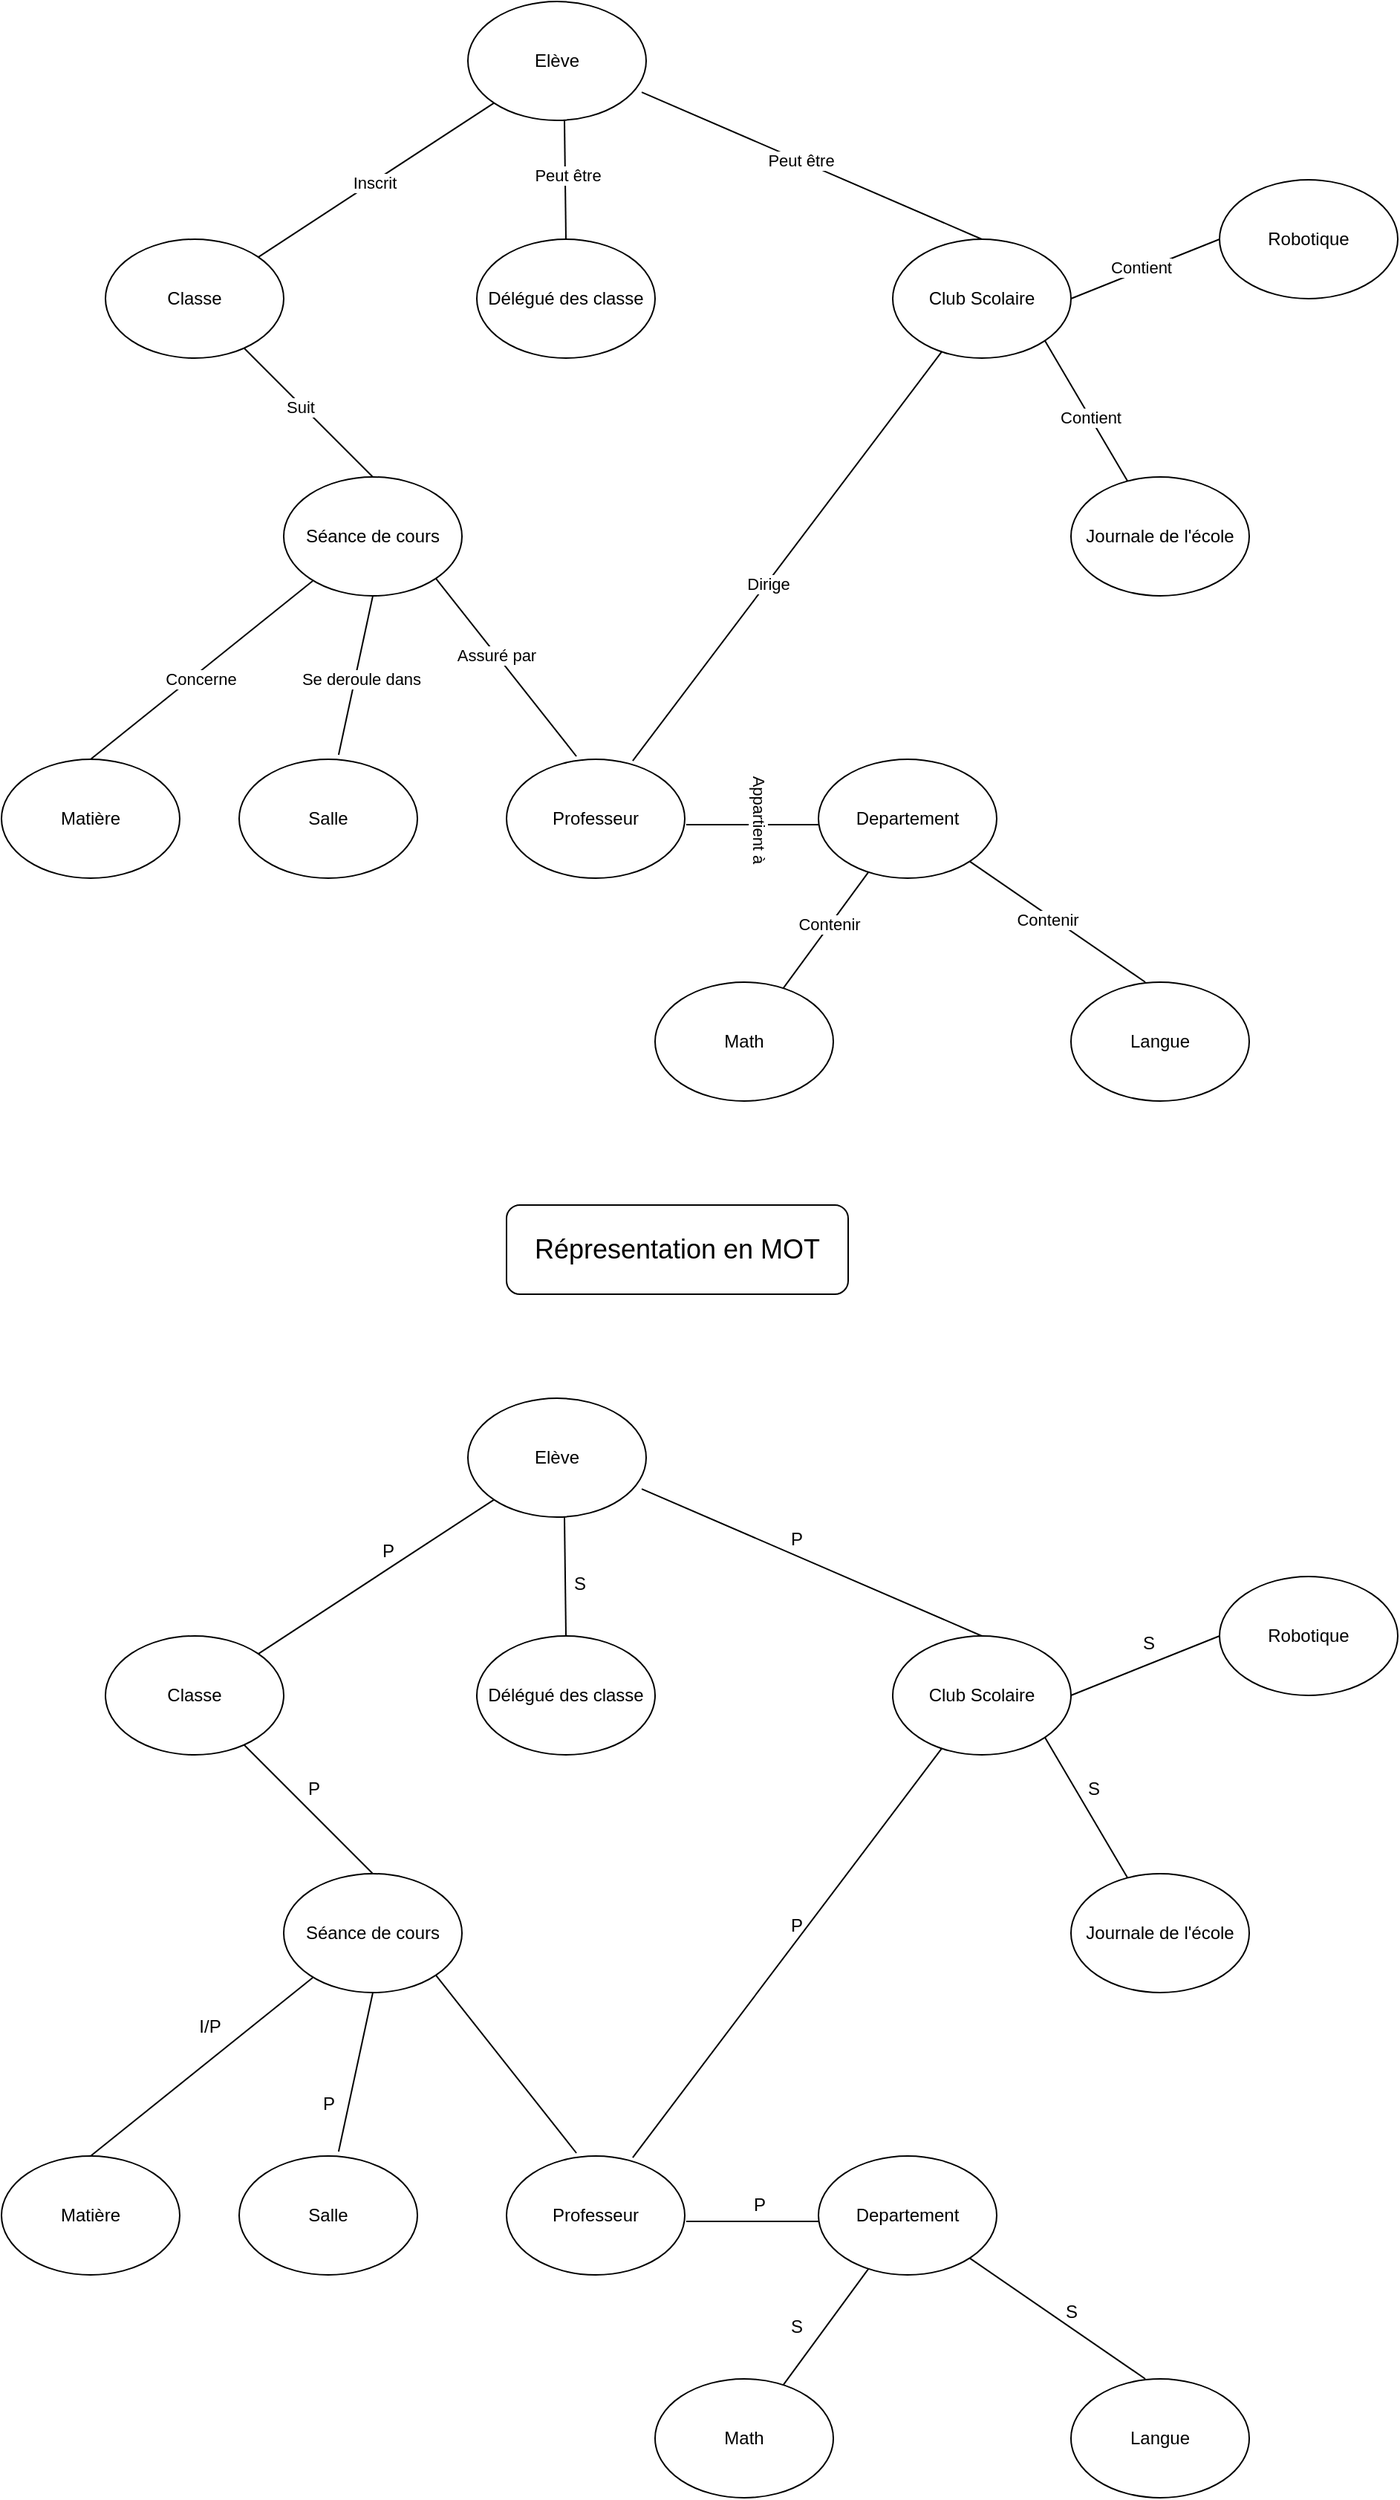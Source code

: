 <mxfile version="26.2.9">
  <diagram name="Page-1" id="GwEaUAwKj3Hzj09Wmr8m">
    <mxGraphModel dx="1428" dy="747" grid="1" gridSize="10" guides="1" tooltips="1" connect="1" arrows="1" fold="1" page="1" pageScale="1" pageWidth="827" pageHeight="1169" math="0" shadow="0">
      <root>
        <mxCell id="0" />
        <mxCell id="1" parent="0" />
        <mxCell id="dp-0xAXFn07IaL6LFe94-1" value="Elève" style="ellipse;whiteSpace=wrap;html=1;" parent="1" vertex="1">
          <mxGeometry x="354" y="20" width="120" height="80" as="geometry" />
        </mxCell>
        <mxCell id="dp-0xAXFn07IaL6LFe94-2" value="Classe" style="ellipse;whiteSpace=wrap;html=1;" parent="1" vertex="1">
          <mxGeometry x="110" y="180" width="120" height="80" as="geometry" />
        </mxCell>
        <mxCell id="dp-0xAXFn07IaL6LFe94-3" value="Club Scolaire" style="ellipse;whiteSpace=wrap;html=1;" parent="1" vertex="1">
          <mxGeometry x="640" y="180" width="120" height="80" as="geometry" />
        </mxCell>
        <mxCell id="dp-0xAXFn07IaL6LFe94-4" value="Délégué des classe" style="ellipse;whiteSpace=wrap;html=1;" parent="1" vertex="1">
          <mxGeometry x="360" y="180" width="120" height="80" as="geometry" />
        </mxCell>
        <mxCell id="dp-0xAXFn07IaL6LFe94-6" value="Journale de l&#39;école" style="ellipse;whiteSpace=wrap;html=1;" parent="1" vertex="1">
          <mxGeometry x="760" y="340" width="120" height="80" as="geometry" />
        </mxCell>
        <mxCell id="dp-0xAXFn07IaL6LFe94-7" value="Séance de cours" style="ellipse;whiteSpace=wrap;html=1;" parent="1" vertex="1">
          <mxGeometry x="230" y="340" width="120" height="80" as="geometry" />
        </mxCell>
        <mxCell id="dp-0xAXFn07IaL6LFe94-8" value="Matière" style="ellipse;whiteSpace=wrap;html=1;" parent="1" vertex="1">
          <mxGeometry x="40" y="530" width="120" height="80" as="geometry" />
        </mxCell>
        <mxCell id="dp-0xAXFn07IaL6LFe94-9" value="Salle" style="ellipse;whiteSpace=wrap;html=1;" parent="1" vertex="1">
          <mxGeometry x="200" y="530" width="120" height="80" as="geometry" />
        </mxCell>
        <mxCell id="dp-0xAXFn07IaL6LFe94-10" value="Professeur" style="ellipse;whiteSpace=wrap;html=1;" parent="1" vertex="1">
          <mxGeometry x="380" y="530" width="120" height="80" as="geometry" />
        </mxCell>
        <mxCell id="dp-0xAXFn07IaL6LFe94-11" value="" style="endArrow=none;html=1;rounded=0;entryX=0;entryY=1;entryDx=0;entryDy=0;" parent="1" source="dp-0xAXFn07IaL6LFe94-2" target="dp-0xAXFn07IaL6LFe94-1" edge="1">
          <mxGeometry width="50" height="50" relative="1" as="geometry">
            <mxPoint x="280" y="170" as="sourcePoint" />
            <mxPoint x="330" y="120" as="targetPoint" />
          </mxGeometry>
        </mxCell>
        <mxCell id="dp-0xAXFn07IaL6LFe94-31" value="Inscrit" style="edgeLabel;html=1;align=center;verticalAlign=middle;resizable=0;points=[];" parent="dp-0xAXFn07IaL6LFe94-11" vertex="1" connectable="0">
          <mxGeometry x="-0.022" y="-1" relative="1" as="geometry">
            <mxPoint as="offset" />
          </mxGeometry>
        </mxCell>
        <mxCell id="dp-0xAXFn07IaL6LFe94-12" value="" style="endArrow=none;html=1;rounded=0;entryX=0;entryY=1;entryDx=0;entryDy=0;exitX=0.5;exitY=0;exitDx=0;exitDy=0;" parent="1" source="dp-0xAXFn07IaL6LFe94-4" edge="1">
          <mxGeometry width="50" height="50" relative="1" as="geometry">
            <mxPoint x="260" y="204" as="sourcePoint" />
            <mxPoint x="419" y="100" as="targetPoint" />
          </mxGeometry>
        </mxCell>
        <mxCell id="dp-0xAXFn07IaL6LFe94-32" value="Peut être" style="edgeLabel;html=1;align=center;verticalAlign=middle;resizable=0;points=[];" parent="dp-0xAXFn07IaL6LFe94-12" vertex="1" connectable="0">
          <mxGeometry x="0.075" y="-1" relative="1" as="geometry">
            <mxPoint as="offset" />
          </mxGeometry>
        </mxCell>
        <mxCell id="dp-0xAXFn07IaL6LFe94-13" value="" style="endArrow=none;html=1;rounded=0;entryX=0.975;entryY=0.763;entryDx=0;entryDy=0;entryPerimeter=0;" parent="1" target="dp-0xAXFn07IaL6LFe94-1" edge="1">
          <mxGeometry width="50" height="50" relative="1" as="geometry">
            <mxPoint x="700" y="180" as="sourcePoint" />
            <mxPoint x="859" y="76" as="targetPoint" />
          </mxGeometry>
        </mxCell>
        <mxCell id="dp-0xAXFn07IaL6LFe94-33" value="Peut être" style="edgeLabel;html=1;align=center;verticalAlign=middle;resizable=0;points=[];" parent="dp-0xAXFn07IaL6LFe94-13" vertex="1" connectable="0">
          <mxGeometry x="0.066" relative="1" as="geometry">
            <mxPoint as="offset" />
          </mxGeometry>
        </mxCell>
        <mxCell id="dp-0xAXFn07IaL6LFe94-14" value="" style="endArrow=none;html=1;rounded=0;entryX=0.5;entryY=0;entryDx=0;entryDy=0;" parent="1" source="dp-0xAXFn07IaL6LFe94-2" target="dp-0xAXFn07IaL6LFe94-7" edge="1">
          <mxGeometry width="50" height="50" relative="1" as="geometry">
            <mxPoint x="243" y="222" as="sourcePoint" />
            <mxPoint x="402" y="118" as="targetPoint" />
          </mxGeometry>
        </mxCell>
        <mxCell id="dp-0xAXFn07IaL6LFe94-35" value="Suit" style="edgeLabel;html=1;align=center;verticalAlign=middle;resizable=0;points=[];" parent="dp-0xAXFn07IaL6LFe94-14" vertex="1" connectable="0">
          <mxGeometry x="-0.13" y="-1" relative="1" as="geometry">
            <mxPoint y="1" as="offset" />
          </mxGeometry>
        </mxCell>
        <mxCell id="dp-0xAXFn07IaL6LFe94-15" value="" style="endArrow=none;html=1;rounded=0;entryX=0;entryY=1;entryDx=0;entryDy=0;exitX=0.5;exitY=0;exitDx=0;exitDy=0;" parent="1" source="dp-0xAXFn07IaL6LFe94-8" edge="1">
          <mxGeometry width="50" height="50" relative="1" as="geometry">
            <mxPoint x="90.5" y="514" as="sourcePoint" />
            <mxPoint x="249.5" y="410" as="targetPoint" />
          </mxGeometry>
        </mxCell>
        <mxCell id="dp-0xAXFn07IaL6LFe94-37" value="Concerne" style="edgeLabel;html=1;align=center;verticalAlign=middle;resizable=0;points=[];" parent="dp-0xAXFn07IaL6LFe94-15" vertex="1" connectable="0">
          <mxGeometry x="-0.053" y="-4" relative="1" as="geometry">
            <mxPoint as="offset" />
          </mxGeometry>
        </mxCell>
        <mxCell id="dp-0xAXFn07IaL6LFe94-16" value="" style="endArrow=none;html=1;rounded=0;entryX=0.5;entryY=1;entryDx=0;entryDy=0;exitX=0.558;exitY=-0.037;exitDx=0;exitDy=0;exitPerimeter=0;" parent="1" source="dp-0xAXFn07IaL6LFe94-9" target="dp-0xAXFn07IaL6LFe94-7" edge="1">
          <mxGeometry width="50" height="50" relative="1" as="geometry">
            <mxPoint x="230" y="514" as="sourcePoint" />
            <mxPoint x="389" y="410" as="targetPoint" />
          </mxGeometry>
        </mxCell>
        <mxCell id="dp-0xAXFn07IaL6LFe94-36" value="Se deroule dans" style="edgeLabel;html=1;align=center;verticalAlign=middle;resizable=0;points=[];" parent="dp-0xAXFn07IaL6LFe94-16" vertex="1" connectable="0">
          <mxGeometry x="-0.031" y="-4" relative="1" as="geometry">
            <mxPoint as="offset" />
          </mxGeometry>
        </mxCell>
        <mxCell id="dp-0xAXFn07IaL6LFe94-17" value="" style="endArrow=none;html=1;rounded=0;entryX=0.392;entryY=-0.025;entryDx=0;entryDy=0;exitX=1;exitY=1;exitDx=0;exitDy=0;entryPerimeter=0;" parent="1" source="dp-0xAXFn07IaL6LFe94-7" target="dp-0xAXFn07IaL6LFe94-10" edge="1">
          <mxGeometry width="50" height="50" relative="1" as="geometry">
            <mxPoint x="360.5" y="484" as="sourcePoint" />
            <mxPoint x="519.5" y="380" as="targetPoint" />
          </mxGeometry>
        </mxCell>
        <mxCell id="dp-0xAXFn07IaL6LFe94-38" value="Assuré par" style="edgeLabel;html=1;align=center;verticalAlign=middle;resizable=0;points=[];" parent="dp-0xAXFn07IaL6LFe94-17" vertex="1" connectable="0">
          <mxGeometry x="-0.149" relative="1" as="geometry">
            <mxPoint as="offset" />
          </mxGeometry>
        </mxCell>
        <mxCell id="dp-0xAXFn07IaL6LFe94-18" value="Departement" style="ellipse;whiteSpace=wrap;html=1;" parent="1" vertex="1">
          <mxGeometry x="590" y="530" width="120" height="80" as="geometry" />
        </mxCell>
        <mxCell id="dp-0xAXFn07IaL6LFe94-20" value="Langue" style="ellipse;whiteSpace=wrap;html=1;" parent="1" vertex="1">
          <mxGeometry x="760" y="680" width="120" height="80" as="geometry" />
        </mxCell>
        <mxCell id="dp-0xAXFn07IaL6LFe94-21" value="Math" style="ellipse;whiteSpace=wrap;html=1;" parent="1" vertex="1">
          <mxGeometry x="480" y="680" width="120" height="80" as="geometry" />
        </mxCell>
        <mxCell id="dp-0xAXFn07IaL6LFe94-22" value="" style="endArrow=none;html=1;rounded=0;" parent="1" source="dp-0xAXFn07IaL6LFe94-21" target="dp-0xAXFn07IaL6LFe94-18" edge="1">
          <mxGeometry width="50" height="50" relative="1" as="geometry">
            <mxPoint x="270" y="750" as="sourcePoint" />
            <mxPoint x="394.143" y="735.795" as="targetPoint" />
          </mxGeometry>
        </mxCell>
        <mxCell id="dp-0xAXFn07IaL6LFe94-40" value="Contenir" style="edgeLabel;html=1;align=center;verticalAlign=middle;resizable=0;points=[];" parent="dp-0xAXFn07IaL6LFe94-22" vertex="1" connectable="0">
          <mxGeometry x="0.091" y="1" relative="1" as="geometry">
            <mxPoint as="offset" />
          </mxGeometry>
        </mxCell>
        <mxCell id="dp-0xAXFn07IaL6LFe94-23" value="" style="endArrow=none;html=1;rounded=0;exitX=0.417;exitY=0;exitDx=0;exitDy=0;exitPerimeter=0;" parent="1" source="dp-0xAXFn07IaL6LFe94-20" target="dp-0xAXFn07IaL6LFe94-18" edge="1">
          <mxGeometry width="50" height="50" relative="1" as="geometry">
            <mxPoint x="620.5" y="760" as="sourcePoint" />
            <mxPoint x="500" y="720" as="targetPoint" />
          </mxGeometry>
        </mxCell>
        <mxCell id="dp-0xAXFn07IaL6LFe94-41" value="Contenir" style="edgeLabel;html=1;align=center;verticalAlign=middle;resizable=0;points=[];" parent="dp-0xAXFn07IaL6LFe94-23" vertex="1" connectable="0">
          <mxGeometry x="0.109" y="3" relative="1" as="geometry">
            <mxPoint x="1" as="offset" />
          </mxGeometry>
        </mxCell>
        <mxCell id="dp-0xAXFn07IaL6LFe94-25" value="" style="endArrow=none;html=1;rounded=0;" parent="1" edge="1">
          <mxGeometry width="50" height="50" relative="1" as="geometry">
            <mxPoint x="501" y="574" as="sourcePoint" />
            <mxPoint x="590" y="574" as="targetPoint" />
          </mxGeometry>
        </mxCell>
        <mxCell id="dp-0xAXFn07IaL6LFe94-39" value="Appartient à" style="edgeLabel;html=1;align=center;verticalAlign=middle;resizable=0;points=[];rotation=90;" parent="dp-0xAXFn07IaL6LFe94-25" vertex="1" connectable="0">
          <mxGeometry x="-0.258" y="-1" relative="1" as="geometry">
            <mxPoint x="16" y="-5" as="offset" />
          </mxGeometry>
        </mxCell>
        <mxCell id="dp-0xAXFn07IaL6LFe94-26" value="" style="endArrow=none;html=1;rounded=0;exitX=0.708;exitY=0.013;exitDx=0;exitDy=0;exitPerimeter=0;" parent="1" source="dp-0xAXFn07IaL6LFe94-10" target="dp-0xAXFn07IaL6LFe94-3" edge="1">
          <mxGeometry width="50" height="50" relative="1" as="geometry">
            <mxPoint x="460" y="534" as="sourcePoint" />
            <mxPoint x="619" y="430" as="targetPoint" />
          </mxGeometry>
        </mxCell>
        <mxCell id="dp-0xAXFn07IaL6LFe94-34" value="Dirige" style="edgeLabel;html=1;align=center;verticalAlign=middle;resizable=0;points=[];" parent="dp-0xAXFn07IaL6LFe94-26" vertex="1" connectable="0">
          <mxGeometry x="-0.132" y="-1" relative="1" as="geometry">
            <mxPoint as="offset" />
          </mxGeometry>
        </mxCell>
        <mxCell id="dp-0xAXFn07IaL6LFe94-27" value="Robotique" style="ellipse;whiteSpace=wrap;html=1;" parent="1" vertex="1">
          <mxGeometry x="860" y="140" width="120" height="80" as="geometry" />
        </mxCell>
        <mxCell id="dp-0xAXFn07IaL6LFe94-29" value="" style="endArrow=none;html=1;rounded=0;entryX=1;entryY=1;entryDx=0;entryDy=0;" parent="1" source="dp-0xAXFn07IaL6LFe94-6" target="dp-0xAXFn07IaL6LFe94-3" edge="1">
          <mxGeometry width="50" height="50" relative="1" as="geometry">
            <mxPoint x="620" y="374" as="sourcePoint" />
            <mxPoint x="779" y="270" as="targetPoint" />
          </mxGeometry>
        </mxCell>
        <mxCell id="dp-0xAXFn07IaL6LFe94-42" value="Contient" style="edgeLabel;html=1;align=center;verticalAlign=middle;resizable=0;points=[];" parent="dp-0xAXFn07IaL6LFe94-29" vertex="1" connectable="0">
          <mxGeometry x="-0.096" relative="1" as="geometry">
            <mxPoint as="offset" />
          </mxGeometry>
        </mxCell>
        <mxCell id="dp-0xAXFn07IaL6LFe94-30" value="" style="endArrow=none;html=1;rounded=0;entryX=0;entryY=0.5;entryDx=0;entryDy=0;" parent="1" target="dp-0xAXFn07IaL6LFe94-27" edge="1">
          <mxGeometry width="50" height="50" relative="1" as="geometry">
            <mxPoint x="760" y="220" as="sourcePoint" />
            <mxPoint x="919" y="116" as="targetPoint" />
          </mxGeometry>
        </mxCell>
        <mxCell id="dp-0xAXFn07IaL6LFe94-43" value="Contient" style="edgeLabel;html=1;align=center;verticalAlign=middle;resizable=0;points=[];" parent="dp-0xAXFn07IaL6LFe94-30" vertex="1" connectable="0">
          <mxGeometry x="-0.045" y="2" relative="1" as="geometry">
            <mxPoint as="offset" />
          </mxGeometry>
        </mxCell>
        <mxCell id="ko9nkcD8DwinSPWC0sSh-1" value="&lt;font style=&quot;font-size: 18px;&quot;&gt;Répresentation en MOT&lt;/font&gt;" style="rounded=1;whiteSpace=wrap;html=1;" vertex="1" parent="1">
          <mxGeometry x="380" y="830" width="230" height="60" as="geometry" />
        </mxCell>
        <mxCell id="ko9nkcD8DwinSPWC0sSh-2" value="Elève" style="ellipse;whiteSpace=wrap;html=1;" vertex="1" parent="1">
          <mxGeometry x="354" y="960" width="120" height="80" as="geometry" />
        </mxCell>
        <mxCell id="ko9nkcD8DwinSPWC0sSh-3" value="Classe" style="ellipse;whiteSpace=wrap;html=1;" vertex="1" parent="1">
          <mxGeometry x="110" y="1120" width="120" height="80" as="geometry" />
        </mxCell>
        <mxCell id="ko9nkcD8DwinSPWC0sSh-4" value="Club Scolaire" style="ellipse;whiteSpace=wrap;html=1;" vertex="1" parent="1">
          <mxGeometry x="640" y="1120" width="120" height="80" as="geometry" />
        </mxCell>
        <mxCell id="ko9nkcD8DwinSPWC0sSh-5" value="Délégué des classe" style="ellipse;whiteSpace=wrap;html=1;" vertex="1" parent="1">
          <mxGeometry x="360" y="1120" width="120" height="80" as="geometry" />
        </mxCell>
        <mxCell id="ko9nkcD8DwinSPWC0sSh-6" value="Journale de l&#39;école" style="ellipse;whiteSpace=wrap;html=1;" vertex="1" parent="1">
          <mxGeometry x="760" y="1280" width="120" height="80" as="geometry" />
        </mxCell>
        <mxCell id="ko9nkcD8DwinSPWC0sSh-7" value="Séance de cours" style="ellipse;whiteSpace=wrap;html=1;" vertex="1" parent="1">
          <mxGeometry x="230" y="1280" width="120" height="80" as="geometry" />
        </mxCell>
        <mxCell id="ko9nkcD8DwinSPWC0sSh-8" value="Matière" style="ellipse;whiteSpace=wrap;html=1;" vertex="1" parent="1">
          <mxGeometry x="40" y="1470" width="120" height="80" as="geometry" />
        </mxCell>
        <mxCell id="ko9nkcD8DwinSPWC0sSh-9" value="Salle" style="ellipse;whiteSpace=wrap;html=1;" vertex="1" parent="1">
          <mxGeometry x="200" y="1470" width="120" height="80" as="geometry" />
        </mxCell>
        <mxCell id="ko9nkcD8DwinSPWC0sSh-10" value="Professeur" style="ellipse;whiteSpace=wrap;html=1;" vertex="1" parent="1">
          <mxGeometry x="380" y="1470" width="120" height="80" as="geometry" />
        </mxCell>
        <mxCell id="ko9nkcD8DwinSPWC0sSh-11" value="" style="endArrow=none;html=1;rounded=0;entryX=0;entryY=1;entryDx=0;entryDy=0;" edge="1" parent="1" source="ko9nkcD8DwinSPWC0sSh-3" target="ko9nkcD8DwinSPWC0sSh-2">
          <mxGeometry width="50" height="50" relative="1" as="geometry">
            <mxPoint x="280" y="1110" as="sourcePoint" />
            <mxPoint x="330" y="1060" as="targetPoint" />
          </mxGeometry>
        </mxCell>
        <mxCell id="ko9nkcD8DwinSPWC0sSh-13" value="" style="endArrow=none;html=1;rounded=0;entryX=0;entryY=1;entryDx=0;entryDy=0;exitX=0.5;exitY=0;exitDx=0;exitDy=0;" edge="1" parent="1" source="ko9nkcD8DwinSPWC0sSh-5">
          <mxGeometry width="50" height="50" relative="1" as="geometry">
            <mxPoint x="260" y="1144" as="sourcePoint" />
            <mxPoint x="419" y="1040" as="targetPoint" />
          </mxGeometry>
        </mxCell>
        <mxCell id="ko9nkcD8DwinSPWC0sSh-15" value="" style="endArrow=none;html=1;rounded=0;entryX=0.975;entryY=0.763;entryDx=0;entryDy=0;entryPerimeter=0;" edge="1" parent="1" target="ko9nkcD8DwinSPWC0sSh-2">
          <mxGeometry width="50" height="50" relative="1" as="geometry">
            <mxPoint x="700" y="1120" as="sourcePoint" />
            <mxPoint x="859" y="1016" as="targetPoint" />
          </mxGeometry>
        </mxCell>
        <mxCell id="ko9nkcD8DwinSPWC0sSh-17" value="" style="endArrow=none;html=1;rounded=0;entryX=0.5;entryY=0;entryDx=0;entryDy=0;" edge="1" parent="1" source="ko9nkcD8DwinSPWC0sSh-3" target="ko9nkcD8DwinSPWC0sSh-7">
          <mxGeometry width="50" height="50" relative="1" as="geometry">
            <mxPoint x="243" y="1162" as="sourcePoint" />
            <mxPoint x="402" y="1058" as="targetPoint" />
          </mxGeometry>
        </mxCell>
        <mxCell id="ko9nkcD8DwinSPWC0sSh-19" value="" style="endArrow=none;html=1;rounded=0;entryX=0;entryY=1;entryDx=0;entryDy=0;exitX=0.5;exitY=0;exitDx=0;exitDy=0;" edge="1" parent="1" source="ko9nkcD8DwinSPWC0sSh-8">
          <mxGeometry width="50" height="50" relative="1" as="geometry">
            <mxPoint x="90.5" y="1454" as="sourcePoint" />
            <mxPoint x="249.5" y="1350" as="targetPoint" />
          </mxGeometry>
        </mxCell>
        <mxCell id="ko9nkcD8DwinSPWC0sSh-21" value="" style="endArrow=none;html=1;rounded=0;entryX=0.5;entryY=1;entryDx=0;entryDy=0;exitX=0.558;exitY=-0.037;exitDx=0;exitDy=0;exitPerimeter=0;" edge="1" parent="1" source="ko9nkcD8DwinSPWC0sSh-9" target="ko9nkcD8DwinSPWC0sSh-7">
          <mxGeometry width="50" height="50" relative="1" as="geometry">
            <mxPoint x="230" y="1454" as="sourcePoint" />
            <mxPoint x="389" y="1350" as="targetPoint" />
          </mxGeometry>
        </mxCell>
        <mxCell id="ko9nkcD8DwinSPWC0sSh-23" value="" style="endArrow=none;html=1;rounded=0;entryX=0.392;entryY=-0.025;entryDx=0;entryDy=0;exitX=1;exitY=1;exitDx=0;exitDy=0;entryPerimeter=0;" edge="1" parent="1" source="ko9nkcD8DwinSPWC0sSh-7" target="ko9nkcD8DwinSPWC0sSh-10">
          <mxGeometry width="50" height="50" relative="1" as="geometry">
            <mxPoint x="360.5" y="1424" as="sourcePoint" />
            <mxPoint x="519.5" y="1320" as="targetPoint" />
          </mxGeometry>
        </mxCell>
        <mxCell id="ko9nkcD8DwinSPWC0sSh-25" value="Departement" style="ellipse;whiteSpace=wrap;html=1;" vertex="1" parent="1">
          <mxGeometry x="590" y="1470" width="120" height="80" as="geometry" />
        </mxCell>
        <mxCell id="ko9nkcD8DwinSPWC0sSh-26" value="Langue" style="ellipse;whiteSpace=wrap;html=1;" vertex="1" parent="1">
          <mxGeometry x="760" y="1620" width="120" height="80" as="geometry" />
        </mxCell>
        <mxCell id="ko9nkcD8DwinSPWC0sSh-27" value="Math" style="ellipse;whiteSpace=wrap;html=1;" vertex="1" parent="1">
          <mxGeometry x="480" y="1620" width="120" height="80" as="geometry" />
        </mxCell>
        <mxCell id="ko9nkcD8DwinSPWC0sSh-28" value="" style="endArrow=none;html=1;rounded=0;" edge="1" parent="1" source="ko9nkcD8DwinSPWC0sSh-27" target="ko9nkcD8DwinSPWC0sSh-25">
          <mxGeometry width="50" height="50" relative="1" as="geometry">
            <mxPoint x="270" y="1690" as="sourcePoint" />
            <mxPoint x="394.143" y="1675.795" as="targetPoint" />
          </mxGeometry>
        </mxCell>
        <mxCell id="ko9nkcD8DwinSPWC0sSh-30" value="" style="endArrow=none;html=1;rounded=0;exitX=0.417;exitY=0;exitDx=0;exitDy=0;exitPerimeter=0;" edge="1" parent="1" source="ko9nkcD8DwinSPWC0sSh-26" target="ko9nkcD8DwinSPWC0sSh-25">
          <mxGeometry width="50" height="50" relative="1" as="geometry">
            <mxPoint x="620.5" y="1700" as="sourcePoint" />
            <mxPoint x="500" y="1660" as="targetPoint" />
          </mxGeometry>
        </mxCell>
        <mxCell id="ko9nkcD8DwinSPWC0sSh-32" value="" style="endArrow=none;html=1;rounded=0;" edge="1" parent="1">
          <mxGeometry width="50" height="50" relative="1" as="geometry">
            <mxPoint x="501" y="1514" as="sourcePoint" />
            <mxPoint x="590" y="1514" as="targetPoint" />
          </mxGeometry>
        </mxCell>
        <mxCell id="ko9nkcD8DwinSPWC0sSh-34" value="" style="endArrow=none;html=1;rounded=0;exitX=0.708;exitY=0.013;exitDx=0;exitDy=0;exitPerimeter=0;" edge="1" parent="1" source="ko9nkcD8DwinSPWC0sSh-10" target="ko9nkcD8DwinSPWC0sSh-4">
          <mxGeometry width="50" height="50" relative="1" as="geometry">
            <mxPoint x="460" y="1474" as="sourcePoint" />
            <mxPoint x="619" y="1370" as="targetPoint" />
          </mxGeometry>
        </mxCell>
        <mxCell id="ko9nkcD8DwinSPWC0sSh-36" value="Robotique" style="ellipse;whiteSpace=wrap;html=1;" vertex="1" parent="1">
          <mxGeometry x="860" y="1080" width="120" height="80" as="geometry" />
        </mxCell>
        <mxCell id="ko9nkcD8DwinSPWC0sSh-37" value="" style="endArrow=none;html=1;rounded=0;entryX=1;entryY=1;entryDx=0;entryDy=0;" edge="1" parent="1" source="ko9nkcD8DwinSPWC0sSh-6" target="ko9nkcD8DwinSPWC0sSh-4">
          <mxGeometry width="50" height="50" relative="1" as="geometry">
            <mxPoint x="620" y="1314" as="sourcePoint" />
            <mxPoint x="779" y="1210" as="targetPoint" />
          </mxGeometry>
        </mxCell>
        <mxCell id="ko9nkcD8DwinSPWC0sSh-39" value="" style="endArrow=none;html=1;rounded=0;entryX=0;entryY=0.5;entryDx=0;entryDy=0;" edge="1" parent="1" target="ko9nkcD8DwinSPWC0sSh-36">
          <mxGeometry width="50" height="50" relative="1" as="geometry">
            <mxPoint x="760" y="1160" as="sourcePoint" />
            <mxPoint x="919" y="1056" as="targetPoint" />
          </mxGeometry>
        </mxCell>
        <mxCell id="ko9nkcD8DwinSPWC0sSh-45" value="S" style="text;html=1;align=center;verticalAlign=middle;resizable=0;points=[];autosize=1;strokeColor=none;fillColor=none;" vertex="1" parent="1">
          <mxGeometry x="797" y="1110" width="30" height="30" as="geometry" />
        </mxCell>
        <mxCell id="ko9nkcD8DwinSPWC0sSh-46" value="S" style="text;html=1;align=center;verticalAlign=middle;resizable=0;points=[];autosize=1;strokeColor=none;fillColor=none;" vertex="1" parent="1">
          <mxGeometry x="745" y="1560" width="30" height="30" as="geometry" />
        </mxCell>
        <mxCell id="ko9nkcD8DwinSPWC0sSh-47" value="S" style="text;html=1;align=center;verticalAlign=middle;resizable=0;points=[];autosize=1;strokeColor=none;fillColor=none;" vertex="1" parent="1">
          <mxGeometry x="560" y="1570" width="30" height="30" as="geometry" />
        </mxCell>
        <mxCell id="ko9nkcD8DwinSPWC0sSh-48" value="S" style="text;html=1;align=center;verticalAlign=middle;resizable=0;points=[];autosize=1;strokeColor=none;fillColor=none;" vertex="1" parent="1">
          <mxGeometry x="760" y="1208" width="30" height="30" as="geometry" />
        </mxCell>
        <mxCell id="ko9nkcD8DwinSPWC0sSh-49" value="S" style="text;html=1;align=center;verticalAlign=middle;resizable=0;points=[];autosize=1;strokeColor=none;fillColor=none;" vertex="1" parent="1">
          <mxGeometry x="414" y="1070" width="30" height="30" as="geometry" />
        </mxCell>
        <mxCell id="ko9nkcD8DwinSPWC0sSh-50" value="P" style="text;html=1;align=center;verticalAlign=middle;resizable=0;points=[];autosize=1;strokeColor=none;fillColor=none;" vertex="1" parent="1">
          <mxGeometry x="560" y="1300" width="30" height="30" as="geometry" />
        </mxCell>
        <mxCell id="ko9nkcD8DwinSPWC0sSh-51" value="P" style="text;html=1;align=center;verticalAlign=middle;resizable=0;points=[];autosize=1;strokeColor=none;fillColor=none;" vertex="1" parent="1">
          <mxGeometry x="535" y="1488" width="30" height="30" as="geometry" />
        </mxCell>
        <mxCell id="ko9nkcD8DwinSPWC0sSh-52" value="I/P" style="text;html=1;align=center;verticalAlign=middle;resizable=0;points=[];autosize=1;strokeColor=none;fillColor=none;" vertex="1" parent="1">
          <mxGeometry x="160" y="1368" width="40" height="30" as="geometry" />
        </mxCell>
        <mxCell id="ko9nkcD8DwinSPWC0sSh-53" value="P" style="text;html=1;align=center;verticalAlign=middle;resizable=0;points=[];autosize=1;strokeColor=none;fillColor=none;" vertex="1" parent="1">
          <mxGeometry x="245" y="1420" width="30" height="30" as="geometry" />
        </mxCell>
        <mxCell id="ko9nkcD8DwinSPWC0sSh-54" value="P" style="text;html=1;align=center;verticalAlign=middle;resizable=0;points=[];autosize=1;strokeColor=none;fillColor=none;" vertex="1" parent="1">
          <mxGeometry x="235" y="1208" width="30" height="30" as="geometry" />
        </mxCell>
        <mxCell id="ko9nkcD8DwinSPWC0sSh-55" value="P" style="text;html=1;align=center;verticalAlign=middle;resizable=0;points=[];autosize=1;strokeColor=none;fillColor=none;" vertex="1" parent="1">
          <mxGeometry x="285" y="1048" width="30" height="30" as="geometry" />
        </mxCell>
        <mxCell id="ko9nkcD8DwinSPWC0sSh-56" value="P" style="text;html=1;align=center;verticalAlign=middle;resizable=0;points=[];autosize=1;strokeColor=none;fillColor=none;" vertex="1" parent="1">
          <mxGeometry x="560" y="1040" width="30" height="30" as="geometry" />
        </mxCell>
      </root>
    </mxGraphModel>
  </diagram>
</mxfile>
